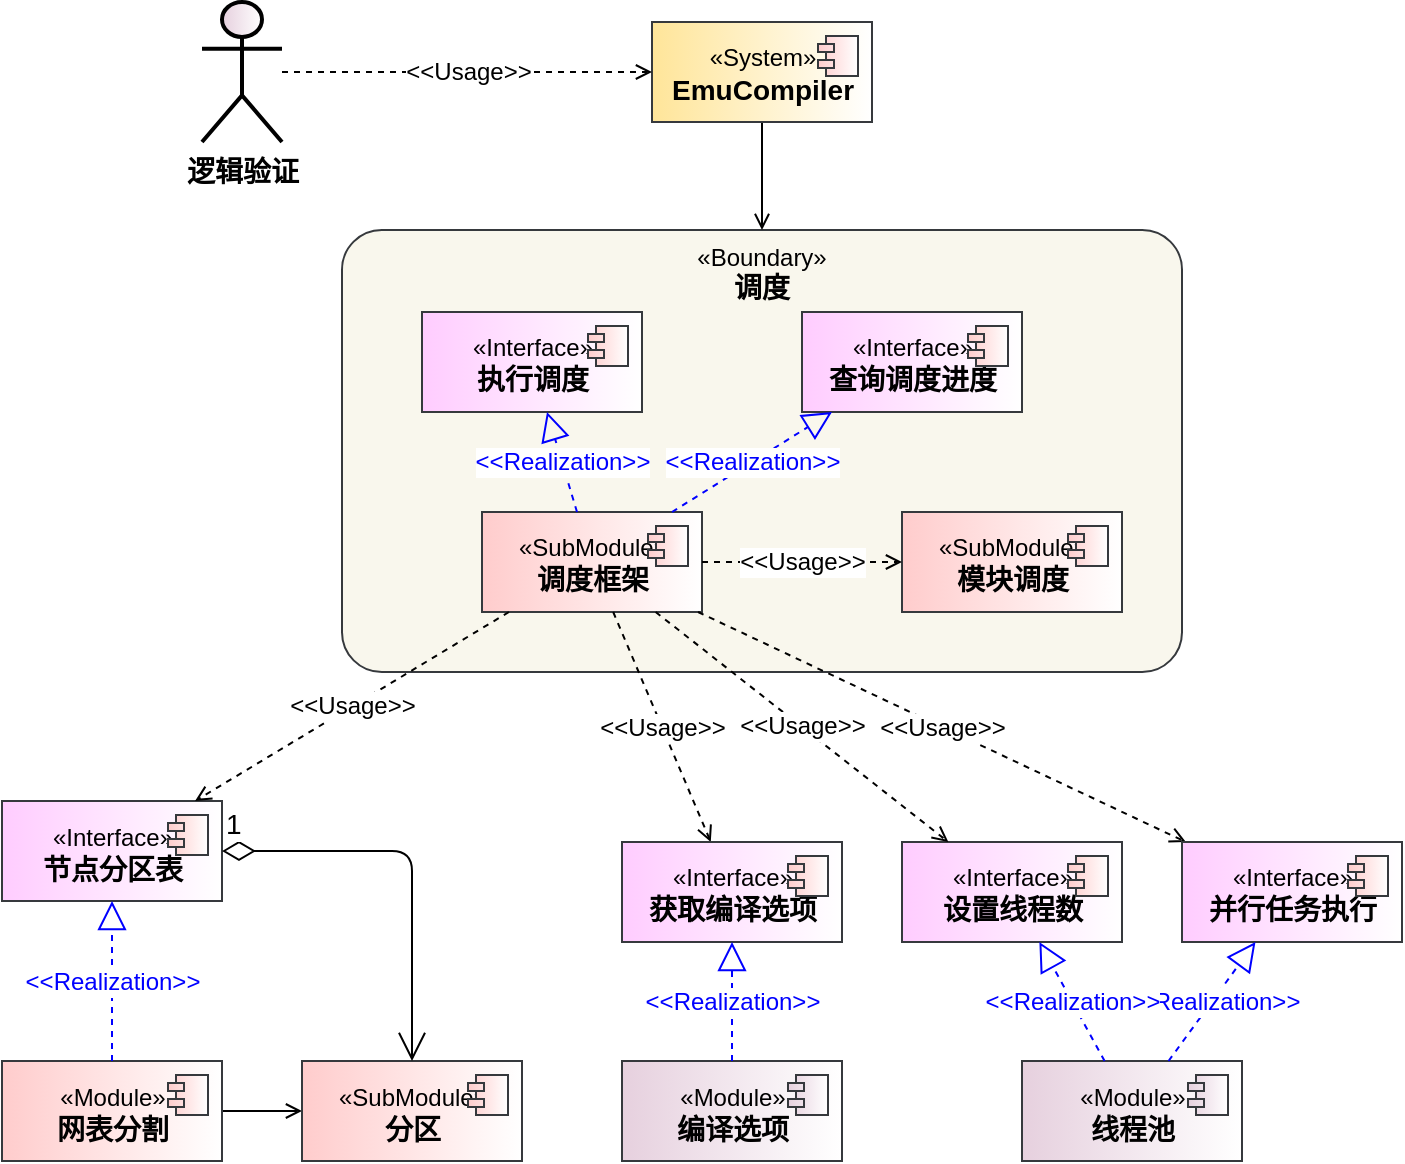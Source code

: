 <mxfile version="28.2.8">
  <diagram name="第 1 页" id="sxRwHEycodafsZCj6N3v">
    <mxGraphModel dx="1426" dy="743" grid="1" gridSize="10" guides="1" tooltips="1" connect="1" arrows="1" fold="1" page="1" pageScale="1" pageWidth="827" pageHeight="1169" math="0" shadow="0">
      <root>
        <mxCell id="0" />
        <mxCell id="1" parent="0" />
        <mxCell id="iiNgS1w1h0vvlz9oPpsM-1" value="&lt;b&gt;逻辑验证&lt;/b&gt;" style="shape=umlActor;verticalLabelPosition=bottom;verticalAlign=top;html=1;fontSize=14;fontColor=#000000;fillColor=#E6D0DE;gradientColor=#FFFFFF;gradientDirection=east;strokeWidth=2;" vertex="1" parent="1">
          <mxGeometry x="700" y="340" width="40" height="70" as="geometry" />
        </mxCell>
        <mxCell id="iiNgS1w1h0vvlz9oPpsM-2" value="&lt;span style=&quot;&quot;&gt;«Boundary»&lt;/span&gt;&lt;br style=&quot;&quot;&gt;&lt;span style=&quot;font-size: 14px;&quot;&gt;&lt;b&gt;调度&lt;/b&gt;&lt;/span&gt;" style="rounded=1;whiteSpace=wrap;html=1;verticalAlign=top;arcSize=9;fillColor=#f9f7ed;strokeColor=#36393d;align=center;" vertex="1" parent="1">
          <mxGeometry x="770" y="454" width="420" height="221" as="geometry" />
        </mxCell>
        <mxCell id="iiNgS1w1h0vvlz9oPpsM-3" value="&lt;font style=&quot;font-size: 12px;&quot;&gt;«Interface»&lt;/font&gt;&lt;br style=&quot;font-size: 14px;&quot;&gt;&lt;b&gt;节点分区表&lt;/b&gt;" style="html=1;dropTarget=0;fontSize=14;fillColor=#FFCCFF;strokeColor=#36393d;gradientColor=#FFFFFF;gradientDirection=east;" vertex="1" parent="1">
          <mxGeometry x="600" y="739.5" width="110" height="50" as="geometry" />
        </mxCell>
        <mxCell id="iiNgS1w1h0vvlz9oPpsM-4" value="" style="shape=module;jettyWidth=8;jettyHeight=4;fontSize=14;fillColor=#ffcccc;strokeColor=#36393d;gradientColor=#FFFFFF;gradientDirection=east;" vertex="1" parent="iiNgS1w1h0vvlz9oPpsM-3">
          <mxGeometry x="1" width="20" height="20" relative="1" as="geometry">
            <mxPoint x="-27" y="7" as="offset" />
          </mxGeometry>
        </mxCell>
        <mxCell id="iiNgS1w1h0vvlz9oPpsM-5" style="edgeStyle=none;rounded=1;orthogonalLoop=1;jettySize=auto;html=1;strokeColor=#000000;fontSize=14;fontColor=#000000;endArrow=open;endFill=0;elbow=vertical;" edge="1" parent="1" source="iiNgS1w1h0vvlz9oPpsM-6" target="iiNgS1w1h0vvlz9oPpsM-41">
          <mxGeometry relative="1" as="geometry" />
        </mxCell>
        <mxCell id="iiNgS1w1h0vvlz9oPpsM-6" value="&lt;font style=&quot;font-size: 12px;&quot;&gt;«Module»&lt;/font&gt;&lt;br style=&quot;font-size: 14px;&quot;&gt;&lt;b&gt;网表分割&lt;/b&gt;" style="html=1;dropTarget=0;fontSize=14;fillColor=#ffcccc;strokeColor=#36393d;gradientColor=#FFFFFF;gradientDirection=east;" vertex="1" parent="1">
          <mxGeometry x="600" y="869.5" width="110" height="50" as="geometry" />
        </mxCell>
        <mxCell id="iiNgS1w1h0vvlz9oPpsM-7" value="" style="shape=module;jettyWidth=8;jettyHeight=4;fontSize=14;fillColor=#ffcccc;strokeColor=#36393d;gradientColor=#FFFFFF;gradientDirection=east;" vertex="1" parent="iiNgS1w1h0vvlz9oPpsM-6">
          <mxGeometry x="1" width="20" height="20" relative="1" as="geometry">
            <mxPoint x="-27" y="7" as="offset" />
          </mxGeometry>
        </mxCell>
        <mxCell id="iiNgS1w1h0vvlz9oPpsM-8" value="&amp;lt;&amp;lt;Realization&amp;gt;&amp;gt;" style="endArrow=block;dashed=1;endFill=0;endSize=12;html=1;rounded=1;fontSize=12;strokeColor=#0000FF;fontColor=#0000FF;" edge="1" parent="1" source="iiNgS1w1h0vvlz9oPpsM-6" target="iiNgS1w1h0vvlz9oPpsM-3">
          <mxGeometry width="160" relative="1" as="geometry">
            <mxPoint x="376" y="1199.5" as="sourcePoint" />
            <mxPoint x="1351" y="679.5" as="targetPoint" />
          </mxGeometry>
        </mxCell>
        <mxCell id="iiNgS1w1h0vvlz9oPpsM-9" value="&lt;font style=&quot;font-size: 12px;&quot;&gt;«SubModule»&lt;/font&gt;&lt;br style=&quot;font-size: 14px;&quot;&gt;&lt;b&gt;调度框架&lt;/b&gt;" style="html=1;dropTarget=0;fontSize=14;fillColor=#ffcccc;strokeColor=#36393d;gradientColor=#FFFFFF;gradientDirection=east;" vertex="1" parent="1">
          <mxGeometry x="840" y="595" width="110" height="50" as="geometry" />
        </mxCell>
        <mxCell id="iiNgS1w1h0vvlz9oPpsM-10" value="" style="shape=module;jettyWidth=8;jettyHeight=4;fontSize=14;fillColor=#ffcccc;strokeColor=#36393d;gradientColor=#FFFFFF;gradientDirection=east;" vertex="1" parent="iiNgS1w1h0vvlz9oPpsM-9">
          <mxGeometry x="1" width="20" height="20" relative="1" as="geometry">
            <mxPoint x="-27" y="7" as="offset" />
          </mxGeometry>
        </mxCell>
        <mxCell id="iiNgS1w1h0vvlz9oPpsM-11" value="&lt;font style=&quot;font-size: 12px;&quot;&gt;«SubModule»&lt;/font&gt;&lt;br style=&quot;font-size: 14px;&quot;&gt;&lt;b&gt;模块调度&lt;/b&gt;" style="html=1;dropTarget=0;fontSize=14;fillColor=#ffcccc;strokeColor=#36393d;gradientColor=#FFFFFF;gradientDirection=east;" vertex="1" parent="1">
          <mxGeometry x="1050" y="595" width="110" height="50" as="geometry" />
        </mxCell>
        <mxCell id="iiNgS1w1h0vvlz9oPpsM-12" value="" style="shape=module;jettyWidth=8;jettyHeight=4;fontSize=14;fillColor=#ffcccc;strokeColor=#36393d;gradientColor=#FFFFFF;gradientDirection=east;" vertex="1" parent="iiNgS1w1h0vvlz9oPpsM-11">
          <mxGeometry x="1" width="20" height="20" relative="1" as="geometry">
            <mxPoint x="-27" y="7" as="offset" />
          </mxGeometry>
        </mxCell>
        <mxCell id="iiNgS1w1h0vvlz9oPpsM-13" value="&amp;lt;&amp;lt;Usage&amp;gt;&amp;gt;" style="rounded=1;orthogonalLoop=1;jettySize=auto;html=1;dashed=1;fontSize=12;endArrow=open;endFill=0;elbow=vertical;" edge="1" parent="1" source="iiNgS1w1h0vvlz9oPpsM-9" target="iiNgS1w1h0vvlz9oPpsM-3">
          <mxGeometry relative="1" as="geometry">
            <mxPoint x="750" y="610" as="sourcePoint" />
            <mxPoint x="800" y="750" as="targetPoint" />
          </mxGeometry>
        </mxCell>
        <mxCell id="iiNgS1w1h0vvlz9oPpsM-14" value="&amp;lt;&amp;lt;Usage&amp;gt;&amp;gt;" style="rounded=1;orthogonalLoop=1;jettySize=auto;html=1;dashed=1;fontSize=12;endArrow=open;endFill=0;elbow=vertical;" edge="1" parent="1" source="iiNgS1w1h0vvlz9oPpsM-9" target="iiNgS1w1h0vvlz9oPpsM-11">
          <mxGeometry relative="1" as="geometry">
            <mxPoint x="1120" y="607.5" as="sourcePoint" />
            <mxPoint x="1055" y="575.0" as="targetPoint" />
          </mxGeometry>
        </mxCell>
        <mxCell id="iiNgS1w1h0vvlz9oPpsM-15" value="&lt;font style=&quot;font-size: 12px;&quot;&gt;«Module»&lt;/font&gt;&lt;br style=&quot;font-size: 14px;&quot;&gt;&lt;b&gt;线程池&lt;/b&gt;" style="html=1;dropTarget=0;fontSize=14;fillColor=#E6D0DE;strokeColor=#36393d;gradientColor=#FFFFFF;gradientDirection=east;" vertex="1" parent="1">
          <mxGeometry x="1110" y="869.5" width="110" height="50" as="geometry" />
        </mxCell>
        <mxCell id="iiNgS1w1h0vvlz9oPpsM-16" value="" style="shape=module;jettyWidth=8;jettyHeight=4;fontSize=14;fillColor=#E6D0DE;strokeColor=#36393d;gradientColor=#FFFFFF;gradientDirection=east;" vertex="1" parent="iiNgS1w1h0vvlz9oPpsM-15">
          <mxGeometry x="1" width="20" height="20" relative="1" as="geometry">
            <mxPoint x="-27" y="7" as="offset" />
          </mxGeometry>
        </mxCell>
        <mxCell id="iiNgS1w1h0vvlz9oPpsM-17" value="&amp;lt;&amp;lt;Usage&amp;gt;&amp;gt;" style="rounded=1;orthogonalLoop=1;jettySize=auto;html=1;dashed=1;fontSize=12;endArrow=open;endFill=0;elbow=vertical;" edge="1" parent="1" source="iiNgS1w1h0vvlz9oPpsM-9" target="iiNgS1w1h0vvlz9oPpsM-18">
          <mxGeometry relative="1" as="geometry">
            <mxPoint x="1133.4" y="550" as="sourcePoint" />
            <mxPoint x="1071" y="490" as="targetPoint" />
          </mxGeometry>
        </mxCell>
        <mxCell id="iiNgS1w1h0vvlz9oPpsM-18" value="&lt;font style=&quot;font-size: 12px;&quot;&gt;«Interface»&lt;/font&gt;&lt;br style=&quot;font-size: 14px;&quot;&gt;&lt;b&gt;并行任务执行&lt;/b&gt;" style="html=1;dropTarget=0;fontSize=14;fillColor=#FFCCFF;strokeColor=#36393d;gradientColor=#FFFFFF;gradientDirection=east;" vertex="1" parent="1">
          <mxGeometry x="1190" y="760" width="110" height="50" as="geometry" />
        </mxCell>
        <mxCell id="iiNgS1w1h0vvlz9oPpsM-19" value="" style="shape=module;jettyWidth=8;jettyHeight=4;fontSize=14;fillColor=#ffcccc;strokeColor=#36393d;gradientColor=#FFFFFF;gradientDirection=east;" vertex="1" parent="iiNgS1w1h0vvlz9oPpsM-18">
          <mxGeometry x="1" width="20" height="20" relative="1" as="geometry">
            <mxPoint x="-27" y="7" as="offset" />
          </mxGeometry>
        </mxCell>
        <mxCell id="iiNgS1w1h0vvlz9oPpsM-20" value="&amp;lt;&amp;lt;Realization&amp;gt;&amp;gt;" style="endArrow=block;dashed=1;endFill=0;endSize=12;html=1;rounded=1;fontSize=12;strokeColor=#0000FF;fontColor=#0000FF;" edge="1" parent="1" source="iiNgS1w1h0vvlz9oPpsM-15" target="iiNgS1w1h0vvlz9oPpsM-18">
          <mxGeometry width="160" relative="1" as="geometry">
            <mxPoint x="1585" y="784.5" as="sourcePoint" />
            <mxPoint x="1585" y="734.5" as="targetPoint" />
          </mxGeometry>
        </mxCell>
        <mxCell id="iiNgS1w1h0vvlz9oPpsM-21" value="&lt;font style=&quot;font-size: 12px;&quot;&gt;«Module»&lt;/font&gt;&lt;br style=&quot;font-size: 14px;&quot;&gt;&lt;b style=&quot;font-size: 14px;&quot;&gt;编译选项&lt;/b&gt;" style="html=1;dropTarget=0;fontSize=14;fillColor=#E6D0DE;strokeColor=#36393d;gradientColor=#FFFFFF;gradientDirection=east;" vertex="1" parent="1">
          <mxGeometry x="910" y="869.5" width="110" height="50" as="geometry" />
        </mxCell>
        <mxCell id="iiNgS1w1h0vvlz9oPpsM-22" value="" style="shape=module;jettyWidth=8;jettyHeight=4;fontSize=14;fillColor=#E6D0DE;strokeColor=#36393d;gradientColor=#FFFFFF;gradientDirection=east;" vertex="1" parent="iiNgS1w1h0vvlz9oPpsM-21">
          <mxGeometry x="1" width="20" height="20" relative="1" as="geometry">
            <mxPoint x="-27" y="7" as="offset" />
          </mxGeometry>
        </mxCell>
        <mxCell id="iiNgS1w1h0vvlz9oPpsM-23" value="&amp;lt;&amp;lt;Usage&amp;gt;&amp;gt;" style="rounded=1;orthogonalLoop=1;jettySize=auto;html=1;dashed=1;fontSize=12;endArrow=open;endFill=0;elbow=vertical;" edge="1" parent="1" source="iiNgS1w1h0vvlz9oPpsM-9" target="iiNgS1w1h0vvlz9oPpsM-24">
          <mxGeometry relative="1" as="geometry">
            <mxPoint x="1145.612" y="523" as="sourcePoint" />
            <mxPoint x="1088.367" y="490" as="targetPoint" />
          </mxGeometry>
        </mxCell>
        <mxCell id="iiNgS1w1h0vvlz9oPpsM-24" value="&lt;font style=&quot;font-size: 12px;&quot;&gt;«Interface»&lt;/font&gt;&lt;br style=&quot;font-size: 14px;&quot;&gt;&lt;b&gt;获取编译选项&lt;/b&gt;" style="html=1;dropTarget=0;fontSize=14;fillColor=#FFCCFF;strokeColor=#36393d;gradientColor=#FFFFFF;gradientDirection=east;" vertex="1" parent="1">
          <mxGeometry x="910" y="760" width="110" height="50" as="geometry" />
        </mxCell>
        <mxCell id="iiNgS1w1h0vvlz9oPpsM-25" value="" style="shape=module;jettyWidth=8;jettyHeight=4;fontSize=14;fillColor=#ffcccc;strokeColor=#36393d;gradientColor=#FFFFFF;gradientDirection=east;" vertex="1" parent="iiNgS1w1h0vvlz9oPpsM-24">
          <mxGeometry x="1" width="20" height="20" relative="1" as="geometry">
            <mxPoint x="-27" y="7" as="offset" />
          </mxGeometry>
        </mxCell>
        <mxCell id="iiNgS1w1h0vvlz9oPpsM-26" value="&amp;lt;&amp;lt;Realization&amp;gt;&amp;gt;" style="endArrow=block;dashed=1;endFill=0;endSize=12;html=1;rounded=1;fontSize=12;strokeColor=#0000FF;fontColor=#0000FF;" edge="1" parent="1" source="iiNgS1w1h0vvlz9oPpsM-21" target="iiNgS1w1h0vvlz9oPpsM-24">
          <mxGeometry width="160" relative="1" as="geometry">
            <mxPoint x="1155" y="575" as="sourcePoint" />
            <mxPoint x="1155" y="640" as="targetPoint" />
          </mxGeometry>
        </mxCell>
        <mxCell id="iiNgS1w1h0vvlz9oPpsM-27" value="&lt;font style=&quot;font-size: 12px;&quot;&gt;«Interface»&lt;/font&gt;&lt;br style=&quot;font-size: 14px;&quot;&gt;&lt;b&gt;设置线程数&lt;/b&gt;" style="html=1;dropTarget=0;fontSize=14;fillColor=#FFCCFF;strokeColor=#36393d;gradientColor=#FFFFFF;gradientDirection=east;" vertex="1" parent="1">
          <mxGeometry x="1050" y="760" width="110" height="50" as="geometry" />
        </mxCell>
        <mxCell id="iiNgS1w1h0vvlz9oPpsM-28" value="" style="shape=module;jettyWidth=8;jettyHeight=4;fontSize=14;fillColor=#ffcccc;strokeColor=#36393d;gradientColor=#FFFFFF;gradientDirection=east;" vertex="1" parent="iiNgS1w1h0vvlz9oPpsM-27">
          <mxGeometry x="1" width="20" height="20" relative="1" as="geometry">
            <mxPoint x="-27" y="7" as="offset" />
          </mxGeometry>
        </mxCell>
        <mxCell id="iiNgS1w1h0vvlz9oPpsM-29" value="&amp;lt;&amp;lt;Realization&amp;gt;&amp;gt;" style="endArrow=block;dashed=1;endFill=0;endSize=12;html=1;rounded=1;fontSize=12;strokeColor=#0000FF;fontColor=#0000FF;" edge="1" parent="1" source="iiNgS1w1h0vvlz9oPpsM-15" target="iiNgS1w1h0vvlz9oPpsM-27">
          <mxGeometry width="160" relative="1" as="geometry">
            <mxPoint x="1218.699" y="879.5" as="sourcePoint" />
            <mxPoint x="1251.301" y="820" as="targetPoint" />
          </mxGeometry>
        </mxCell>
        <mxCell id="iiNgS1w1h0vvlz9oPpsM-30" value="&amp;lt;&amp;lt;Usage&amp;gt;&amp;gt;" style="rounded=1;orthogonalLoop=1;jettySize=auto;html=1;dashed=1;fontSize=12;endArrow=open;endFill=0;elbow=vertical;" edge="1" parent="1" source="iiNgS1w1h0vvlz9oPpsM-9" target="iiNgS1w1h0vvlz9oPpsM-27">
          <mxGeometry relative="1" as="geometry">
            <mxPoint x="1149.742" y="614" as="sourcePoint" />
            <mxPoint x="1259.536" y="791.5" as="targetPoint" />
          </mxGeometry>
        </mxCell>
        <mxCell id="iiNgS1w1h0vvlz9oPpsM-31" value="&lt;font style=&quot;font-size: 12px;&quot;&gt;«Interface»&lt;/font&gt;&lt;br style=&quot;font-size: 14px;&quot;&gt;&lt;b&gt;执行调度&lt;/b&gt;" style="html=1;dropTarget=0;fontSize=14;fillColor=#FFCCFF;strokeColor=#36393d;gradientColor=#FFFFFF;gradientDirection=east;" vertex="1" parent="1">
          <mxGeometry x="810" y="495" width="110" height="50" as="geometry" />
        </mxCell>
        <mxCell id="iiNgS1w1h0vvlz9oPpsM-32" value="" style="shape=module;jettyWidth=8;jettyHeight=4;fontSize=14;fillColor=#ffcccc;strokeColor=#36393d;gradientColor=#FFFFFF;gradientDirection=east;" vertex="1" parent="iiNgS1w1h0vvlz9oPpsM-31">
          <mxGeometry x="1" width="20" height="20" relative="1" as="geometry">
            <mxPoint x="-27" y="7" as="offset" />
          </mxGeometry>
        </mxCell>
        <mxCell id="iiNgS1w1h0vvlz9oPpsM-33" value="&lt;font style=&quot;font-size: 12px;&quot;&gt;«Interface»&lt;/font&gt;&lt;br style=&quot;font-size: 14px;&quot;&gt;&lt;b&gt;查询调度进度&lt;/b&gt;" style="html=1;dropTarget=0;fontSize=14;fillColor=#FFCCFF;strokeColor=#36393d;gradientColor=#FFFFFF;gradientDirection=east;" vertex="1" parent="1">
          <mxGeometry x="1000" y="495" width="110" height="50" as="geometry" />
        </mxCell>
        <mxCell id="iiNgS1w1h0vvlz9oPpsM-34" value="" style="shape=module;jettyWidth=8;jettyHeight=4;fontSize=14;fillColor=#ffcccc;strokeColor=#36393d;gradientColor=#FFFFFF;gradientDirection=east;" vertex="1" parent="iiNgS1w1h0vvlz9oPpsM-33">
          <mxGeometry x="1" width="20" height="20" relative="1" as="geometry">
            <mxPoint x="-27" y="7" as="offset" />
          </mxGeometry>
        </mxCell>
        <mxCell id="iiNgS1w1h0vvlz9oPpsM-35" value="&amp;lt;&amp;lt;Realization&amp;gt;&amp;gt;" style="endArrow=block;dashed=1;endFill=0;endSize=12;html=1;rounded=1;fontSize=12;strokeColor=#0000FF;fontColor=#0000FF;" edge="1" parent="1" source="iiNgS1w1h0vvlz9oPpsM-9" target="iiNgS1w1h0vvlz9oPpsM-33">
          <mxGeometry width="160" relative="1" as="geometry">
            <mxPoint x="1101.891" y="609" as="sourcePoint" />
            <mxPoint x="1138.193" y="555" as="targetPoint" />
          </mxGeometry>
        </mxCell>
        <mxCell id="iiNgS1w1h0vvlz9oPpsM-36" value="&amp;lt;&amp;lt;Realization&amp;gt;&amp;gt;" style="endArrow=block;dashed=1;endFill=0;endSize=12;html=1;rounded=1;fontSize=12;strokeColor=#0000FF;fontColor=#0000FF;" edge="1" parent="1" source="iiNgS1w1h0vvlz9oPpsM-9" target="iiNgS1w1h0vvlz9oPpsM-31">
          <mxGeometry width="160" relative="1" as="geometry">
            <mxPoint x="1090.311" y="609" as="sourcePoint" />
            <mxPoint x="1145.431" y="465" as="targetPoint" />
          </mxGeometry>
        </mxCell>
        <mxCell id="iiNgS1w1h0vvlz9oPpsM-37" style="edgeStyle=none;rounded=1;orthogonalLoop=1;jettySize=auto;html=1;strokeColor=#000000;fontSize=14;fontColor=#000000;endArrow=open;endFill=0;elbow=vertical;" edge="1" parent="1" source="iiNgS1w1h0vvlz9oPpsM-38" target="iiNgS1w1h0vvlz9oPpsM-2">
          <mxGeometry relative="1" as="geometry" />
        </mxCell>
        <mxCell id="iiNgS1w1h0vvlz9oPpsM-38" value="&lt;font style=&quot;font-size: 12px;&quot;&gt;«System»&lt;/font&gt;&lt;br style=&quot;font-size: 14px;&quot;&gt;&lt;b&gt;EmuCompiler&lt;/b&gt;" style="html=1;dropTarget=0;fontSize=14;fillColor=#FFE599;strokeColor=#36393d;gradientColor=#FFFFFF;gradientDirection=east;" vertex="1" parent="1">
          <mxGeometry x="925" y="350" width="110" height="50" as="geometry" />
        </mxCell>
        <mxCell id="iiNgS1w1h0vvlz9oPpsM-39" value="" style="shape=module;jettyWidth=8;jettyHeight=4;fontSize=14;fillColor=#ffcccc;strokeColor=#36393d;gradientColor=#FFFFFF;gradientDirection=east;" vertex="1" parent="iiNgS1w1h0vvlz9oPpsM-38">
          <mxGeometry x="1" width="20" height="20" relative="1" as="geometry">
            <mxPoint x="-27" y="7" as="offset" />
          </mxGeometry>
        </mxCell>
        <mxCell id="iiNgS1w1h0vvlz9oPpsM-40" value="&amp;lt;&amp;lt;Usage&amp;gt;&amp;gt;" style="rounded=1;orthogonalLoop=1;jettySize=auto;html=1;dashed=1;fontSize=12;endArrow=open;endFill=0;elbow=vertical;" edge="1" parent="1" source="iiNgS1w1h0vvlz9oPpsM-1" target="iiNgS1w1h0vvlz9oPpsM-38">
          <mxGeometry relative="1" as="geometry">
            <mxPoint x="980" y="653.804" as="sourcePoint" />
            <mxPoint x="880" y="625.543" as="targetPoint" />
          </mxGeometry>
        </mxCell>
        <mxCell id="iiNgS1w1h0vvlz9oPpsM-41" value="&lt;font style=&quot;font-size: 12px;&quot;&gt;«SubModule»&lt;/font&gt;&lt;br style=&quot;font-size: 14px;&quot;&gt;&lt;b&gt;分区&lt;/b&gt;" style="html=1;dropTarget=0;fontSize=14;fillColor=#ffcccc;strokeColor=#36393d;gradientColor=#FFFFFF;gradientDirection=east;" vertex="1" parent="1">
          <mxGeometry x="750" y="869.5" width="110" height="50" as="geometry" />
        </mxCell>
        <mxCell id="iiNgS1w1h0vvlz9oPpsM-42" value="" style="shape=module;jettyWidth=8;jettyHeight=4;fontSize=14;fillColor=#ffcccc;strokeColor=#36393d;gradientColor=#FFFFFF;gradientDirection=east;" vertex="1" parent="iiNgS1w1h0vvlz9oPpsM-41">
          <mxGeometry x="1" width="20" height="20" relative="1" as="geometry">
            <mxPoint x="-27" y="7" as="offset" />
          </mxGeometry>
        </mxCell>
        <mxCell id="iiNgS1w1h0vvlz9oPpsM-43" value="1" style="endArrow=open;html=1;endSize=12;startArrow=diamondThin;startSize=14;startFill=0;edgeStyle=orthogonalEdgeStyle;align=left;verticalAlign=bottom;rounded=1;strokeColor=#000000;fontSize=14;fontColor=#000000;elbow=vertical;" edge="1" parent="1" source="iiNgS1w1h0vvlz9oPpsM-3" target="iiNgS1w1h0vvlz9oPpsM-41">
          <mxGeometry x="-1" y="3" relative="1" as="geometry">
            <mxPoint x="700" y="1139.5" as="sourcePoint" />
            <mxPoint x="860" y="1139.5" as="targetPoint" />
          </mxGeometry>
        </mxCell>
      </root>
    </mxGraphModel>
  </diagram>
</mxfile>
